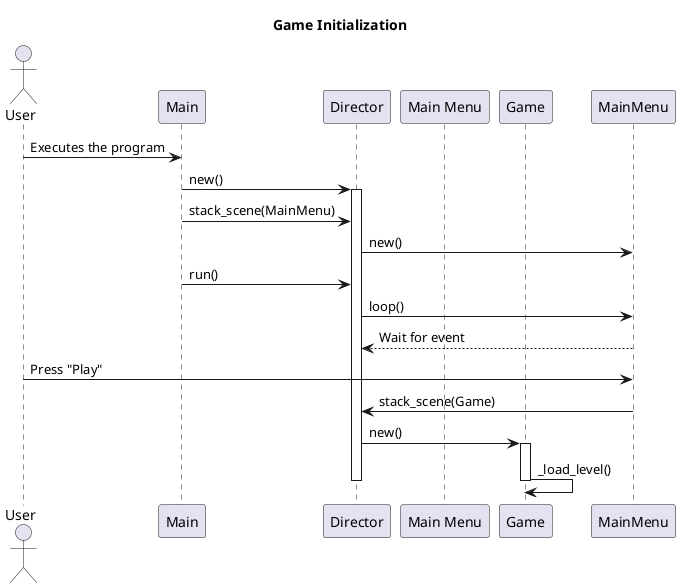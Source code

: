 @startuml Game Initialization

title Game Initialization

actor User
participant "Main"
participant "Director"
participant "Main Menu"
participant "Game"

User -> Main: Executes the program
Main -> Director: new()
activate Director
Main -> Director: stack_scene(MainMenu)
Director -> MainMenu: new()
Main -> Director: run()
Director -> MainMenu: loop()
MainMenu --> Director: Wait for event
User -> MainMenu: Press "Play"
MainMenu -> Director: stack_scene(Game)
Director -> Game: new()
activate Game
Game -> Game: _load_level()
deactivate Game
deactivate Director

@enduml